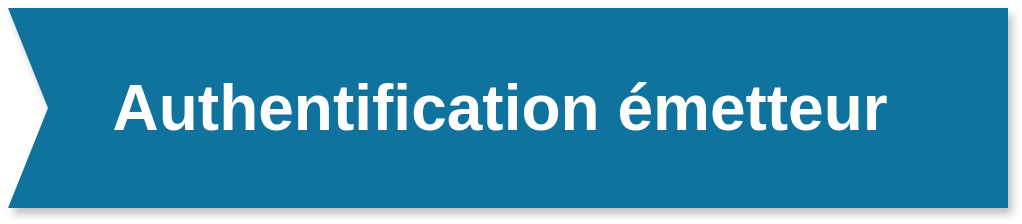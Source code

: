 <mxfile version="16.5.1" type="device"><diagram id="JPtys0ONQ-F5tuCNHgJh" name="Page-1"><mxGraphModel dx="2249" dy="870" grid="1" gridSize="10" guides="1" tooltips="1" connect="1" arrows="1" fold="1" page="1" pageScale="1" pageWidth="827" pageHeight="1169" math="0" shadow="0"><root><mxCell id="0"/><mxCell id="1" parent="0"/><mxCell id="1CuGwh4JXTjSiqHpXUC9-1" value="&lt;font style=&quot;font-size: 32px&quot; color=&quot;#ffffff&quot;&gt;&lt;b&gt;Authentification émetteur&amp;nbsp;&lt;/b&gt;&lt;/font&gt;" style="html=1;shape=mxgraph.infographic.ribbonSimple;notch1=20;notch2=0;fillColor=#10739E;strokeColor=none;shadow=1;" parent="1" vertex="1"><mxGeometry x="-290" y="230" width="500" height="100" as="geometry"/></mxCell></root></mxGraphModel></diagram></mxfile>
